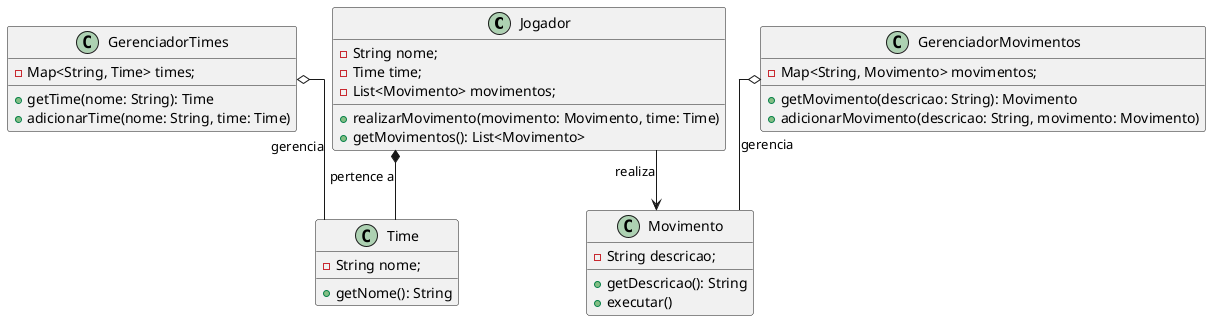 @startuml

skinparam linetype ortho

class Jogador {
    - String nome;
    - Time time;
    - List<Movimento> movimentos;
    + realizarMovimento(movimento: Movimento, time: Time)
    + getMovimentos(): List<Movimento>
}

class Time {
    - String nome;
    + getNome(): String
}

class Movimento {
    - String descricao;
    + getDescricao(): String
    + executar()
}

class GerenciadorTimes {
    - Map<String, Time> times;
    + getTime(nome: String): Time
    + adicionarTime(nome: String, time: Time)
}

class GerenciadorMovimentos {
    - Map<String, Movimento> movimentos;
    + getMovimento(descricao: String): Movimento
    + adicionarMovimento(descricao: String, movimento: Movimento)
}

Jogador *-- Time : pertence a
Jogador --> Movimento : realiza
GerenciadorTimes o-- Time : gerencia
GerenciadorMovimentos o-- Movimento : gerencia

@enduml
